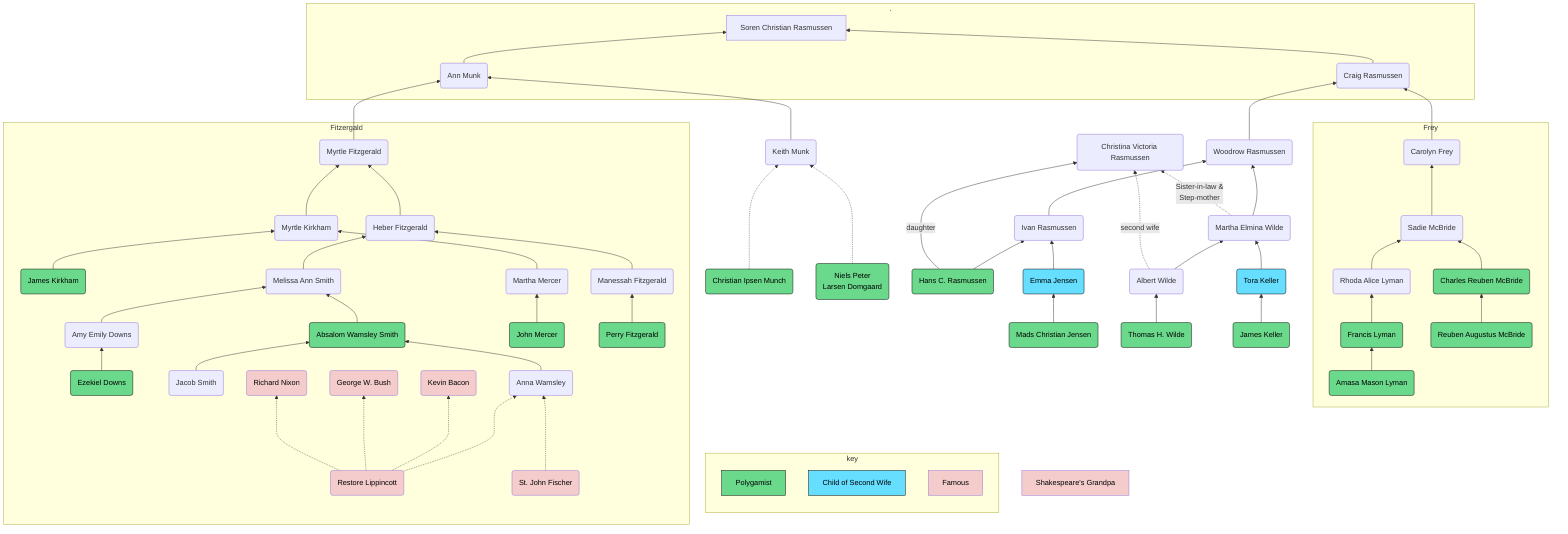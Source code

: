 flowchart BT
classDef blue fill:#66deff,stroke:#000,color:#000
classDef green fill:#6ad98b,stroke:#000,color:#000
classDef red fill:#f4cccc,stoke:#000,color:#000

subgraph key
    c_green[Polygamist]:::green
    c_blue[Child of Second Wife]:::blue
    c_red[Famous]:::red
end

me[Soren Christian Rasmussen]
p1(Craig Rasmussen)
p2(Ann Munk)

subgraph parents[.]
    p1 --> me
    p2 --> me
end

g0_1(Woodrow Rasmussen)
g0_2(Carolyn Frey)
g0_3(Keith Munk)
g0_4(Myrtle Fitzgerald)

g0_1 --> p1
g0_3 --> p2
g0_4 --> p2

m0(Christian Ipsen Munch):::green
m1(Niels Peter\nLarsen Domgaard):::green
m0 -..-> g0_3
m1 -..-> g0_3

g1_1(Ivan Rasmussen)
g1_2(Martha Elmina Wilde)
g1_4(Sadie McBride)
g1_1 --> g0_1
g1_2 --> g0_1


g2_3 --> g1_2
g2_4 --> g1_2


subgraph Frey
g0_2 --> p1
g1_4 --> g0_2
g2_7 --> g1_4
g2_8 --> g1_4
g3_16 --> g2_8
g4_01(Amasa Mason Lyman):::green
g4_01 --> g3_16
g3_81(Reuben Augustus McBride):::green
g3_81 --> g2_7
end

g2_1(Hans C. Rasmussen):::green
g2_2(Emma Jensen):::blue
g2_3(Albert Wilde)
g2_4(Tora Keller):::blue
g2_7(Charles Reuben McBride):::green
g2_8(Rhoda Alice Lyman)

g2_1 --> g1_1
g2_2 --> g1_1




g2_1 --daughter--> g1_d1(Christina Victoria Rasmussen)
g2_3 -.second wife.-> g1_d1
g1_2 -.Sister-in-law &\n Step-mother.-> g1_d1

g3_4(Mads Christian Jensen):::green
g3_6(Thomas H. Wilde):::green
g3_8(James Keller):::green
g3_16(Francis Lyman):::green

g3_4 --> g2_2
g3_6 --> g2_3
g3_8 --> g2_4

subgraph Fitzergald
    g1_11(Heber Fitzgerald)
    g1_12(Myrtle Kirkham)
    g1_11 --> g0_4
    g1_12 --> g0_4

    g2_21(James Kirkham):::green
    g2_22(Martha Mercer)
    g2_21 --> g1_12
    g2_22 --> g1_12
    g2_23(Manessah Fitzgerald)
    g2_24(Melissa Ann Smith)
    g2_23 --> g1_11
    g2_24 --> g1_11
    g3_41(Absalom Wamsley Smith):::green
    g3_42(Amy Emily Downs)
    g3_41 --> g2_24
    g3_42 --> g2_24

    g4_41(Ezekiel Downs):::green
    g4_41--> g3_42

    g4_51(Jacob Smith)
    g4_52(Anna Wamsley)
    g4_51 --> g3_41
    g4_52 --> g3_41



    g3_31(John Mercer):::green
    g3_31 --> g2_22

    f1_2(Restore Lippincott):::red
    f1_2 -..-> g4_52
    f2(Perry Fitzgerald):::green --> g2_23
    saint(St. John Fischer):::red -..-> g4_52
    f1_2 -..-> prod1(Kevin Bacon):::red
    f1_2 -..-> prod2(George W. Bush):::red
    f1_2 -..-> prod3(Richard Nixon):::red
end

shake[Shakespeare's Grandpa]:::red